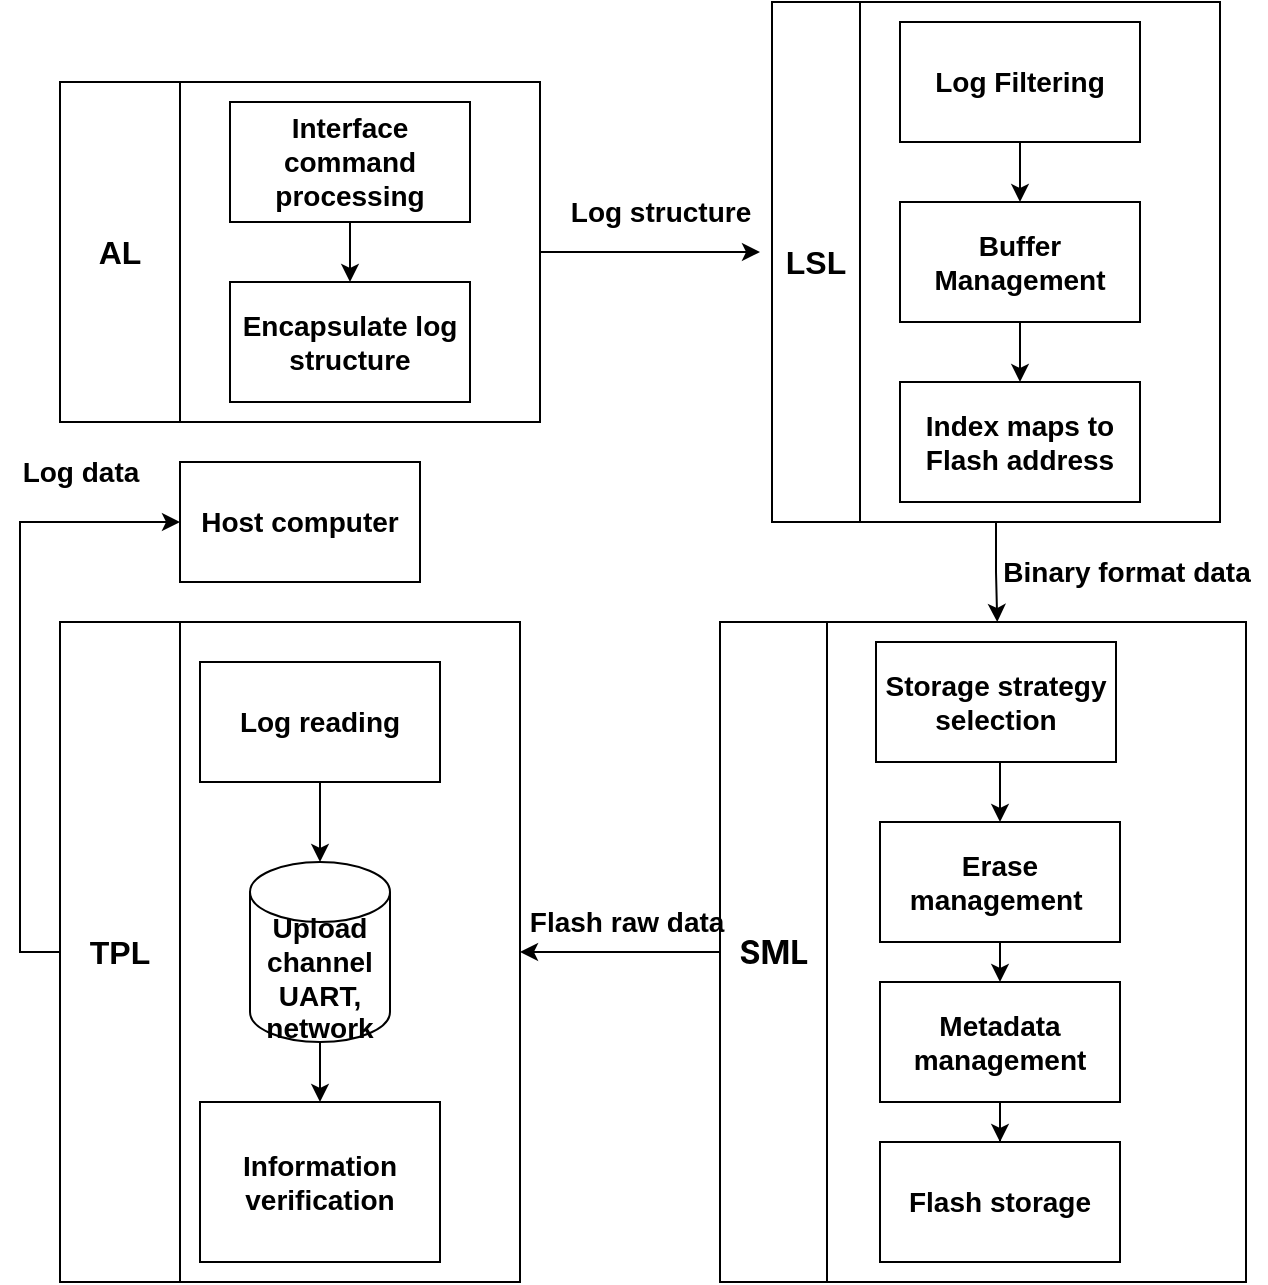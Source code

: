 <mxfile version="28.0.4" pages="4">
  <diagram id="D5fdHCUBP44BCxnPj5MG" name="第 1 页">
    <mxGraphModel grid="1" page="1" gridSize="10" guides="1" tooltips="1" connect="1" arrows="1" fold="1" pageScale="1" pageWidth="827" pageHeight="1169" math="0" shadow="0">
      <root>
        <mxCell id="0" />
        <mxCell id="1" parent="0" />
        <mxCell id="ozTZcd8wMw4q5XNPgLQ0-2" style="edgeStyle=orthogonalEdgeStyle;rounded=0;orthogonalLoop=1;jettySize=auto;html=1;exitX=0.5;exitY=1;exitDx=0;exitDy=0;entryX=0.5;entryY=0;entryDx=0;entryDy=0;fontSize=12;" edge="1" parent="1" source="ozTZcd8wMw4q5XNPgLQ0-3" target="ozTZcd8wMw4q5XNPgLQ0-17">
          <mxGeometry relative="1" as="geometry" />
        </mxCell>
        <mxCell id="ozTZcd8wMw4q5XNPgLQ0-3" value="" style="rounded=0;whiteSpace=wrap;html=1;fontSize=12;" vertex="1" parent="1">
          <mxGeometry x="776" y="50" width="224" height="260" as="geometry" />
        </mxCell>
        <mxCell id="ozTZcd8wMw4q5XNPgLQ0-4" value="" style="edgeStyle=orthogonalEdgeStyle;rounded=0;orthogonalLoop=1;jettySize=auto;html=1;fontSize=12;" edge="1" parent="1" source="ozTZcd8wMw4q5XNPgLQ0-5">
          <mxGeometry relative="1" as="geometry">
            <mxPoint x="770" y="175" as="targetPoint" />
          </mxGeometry>
        </mxCell>
        <mxCell id="ozTZcd8wMw4q5XNPgLQ0-5" value="" style="rounded=0;whiteSpace=wrap;html=1;align=center;fontSize=12;" vertex="1" parent="1">
          <mxGeometry x="420" y="90" width="240" height="170" as="geometry" />
        </mxCell>
        <mxCell id="ozTZcd8wMw4q5XNPgLQ0-6" value="&lt;b&gt;AL&lt;/b&gt;" style="rounded=0;whiteSpace=wrap;html=1;fontSize=16;" vertex="1" parent="1">
          <mxGeometry x="420" y="90" width="60" height="170" as="geometry" />
        </mxCell>
        <mxCell id="ozTZcd8wMw4q5XNPgLQ0-7" style="edgeStyle=orthogonalEdgeStyle;rounded=0;orthogonalLoop=1;jettySize=auto;html=1;exitX=0.5;exitY=1;exitDx=0;exitDy=0;entryX=0.5;entryY=0;entryDx=0;entryDy=0;fontSize=12;" edge="1" parent="1" source="ozTZcd8wMw4q5XNPgLQ0-8" target="ozTZcd8wMw4q5XNPgLQ0-9">
          <mxGeometry relative="1" as="geometry" />
        </mxCell>
        <mxCell id="ozTZcd8wMw4q5XNPgLQ0-8" value="Interface command processing" style="rounded=0;whiteSpace=wrap;html=1;fontSize=14;fontStyle=1" vertex="1" parent="1">
          <mxGeometry x="505" y="100" width="120" height="60" as="geometry" />
        </mxCell>
        <mxCell id="ozTZcd8wMw4q5XNPgLQ0-9" value="&lt;div&gt;Encapsulate log structure&lt;/div&gt;" style="rounded=0;whiteSpace=wrap;html=1;fontSize=14;fontStyle=1" vertex="1" parent="1">
          <mxGeometry x="505" y="190" width="120" height="60" as="geometry" />
        </mxCell>
        <mxCell id="ozTZcd8wMw4q5XNPgLQ0-10" value="" style="edgeStyle=orthogonalEdgeStyle;rounded=0;orthogonalLoop=1;jettySize=auto;html=1;fontSize=12;" edge="1" parent="1" source="ozTZcd8wMw4q5XNPgLQ0-11" target="ozTZcd8wMw4q5XNPgLQ0-13">
          <mxGeometry relative="1" as="geometry" />
        </mxCell>
        <mxCell id="ozTZcd8wMw4q5XNPgLQ0-11" value="Log Filtering" style="rounded=0;whiteSpace=wrap;html=1;fontSize=14;fontStyle=1" vertex="1" parent="1">
          <mxGeometry x="840" y="60" width="120" height="60" as="geometry" />
        </mxCell>
        <mxCell id="ozTZcd8wMw4q5XNPgLQ0-12" value="" style="edgeStyle=orthogonalEdgeStyle;rounded=0;orthogonalLoop=1;jettySize=auto;html=1;fontSize=12;" edge="1" parent="1" source="ozTZcd8wMw4q5XNPgLQ0-13" target="ozTZcd8wMw4q5XNPgLQ0-15">
          <mxGeometry relative="1" as="geometry" />
        </mxCell>
        <mxCell id="ozTZcd8wMw4q5XNPgLQ0-13" value="Buffer Management" style="rounded=0;whiteSpace=wrap;html=1;fontSize=14;fontStyle=1" vertex="1" parent="1">
          <mxGeometry x="840" y="150" width="120" height="60" as="geometry" />
        </mxCell>
        <mxCell id="ozTZcd8wMw4q5XNPgLQ0-14" value="LSL" style="rounded=0;whiteSpace=wrap;html=1;fontSize=16;fontStyle=1" vertex="1" parent="1">
          <mxGeometry x="776" y="50" width="44" height="260" as="geometry" />
        </mxCell>
        <mxCell id="ozTZcd8wMw4q5XNPgLQ0-15" value="Index maps to Flash address" style="rounded=0;whiteSpace=wrap;html=1;fontSize=14;fontStyle=1" vertex="1" parent="1">
          <mxGeometry x="840" y="240" width="120" height="60" as="geometry" />
        </mxCell>
        <mxCell id="ozTZcd8wMw4q5XNPgLQ0-16" style="edgeStyle=orthogonalEdgeStyle;rounded=0;orthogonalLoop=1;jettySize=auto;html=1;entryX=1;entryY=0.5;entryDx=0;entryDy=0;fontSize=12;" edge="1" parent="1" source="ozTZcd8wMw4q5XNPgLQ0-17" target="ozTZcd8wMw4q5XNPgLQ0-28">
          <mxGeometry relative="1" as="geometry" />
        </mxCell>
        <mxCell id="ozTZcd8wMw4q5XNPgLQ0-17" value="" style="rounded=0;whiteSpace=wrap;html=1;fontSize=12;" vertex="1" parent="1">
          <mxGeometry x="764.25" y="360" width="248.75" height="330" as="geometry" />
        </mxCell>
        <mxCell id="ozTZcd8wMw4q5XNPgLQ0-18" value="&lt;div style=&quot;text-align: start;&quot;&gt;&lt;span style=&quot;color: light-dark(rgb(0, 0, 0), rgb(255, 255, 255)); font-size: 16px; background-color: rgb(255, 255, 255);&quot;&gt;&lt;font face=&quot;Inter, -apple-system, BlinkMacSystemFont, Segoe UI, SF Pro SC, SF Pro Display, SF Pro Icons, PingFang SC, Hiragino Sans GB, Microsoft YaHei, Helvetica Neue, Helvetica, Arial, sans-serif&quot;&gt;&lt;b&gt;SML&lt;/b&gt;&lt;/font&gt;&lt;/span&gt;&lt;/div&gt;" style="rounded=0;whiteSpace=wrap;html=1;fontSize=12;" vertex="1" parent="1">
          <mxGeometry x="750" y="360" width="53.5" height="330" as="geometry" />
        </mxCell>
        <mxCell id="ozTZcd8wMw4q5XNPgLQ0-19" style="edgeStyle=orthogonalEdgeStyle;rounded=0;orthogonalLoop=1;jettySize=auto;html=1;exitX=0.5;exitY=1;exitDx=0;exitDy=0;entryX=0.5;entryY=0;entryDx=0;entryDy=0;fontSize=12;" edge="1" parent="1" source="ozTZcd8wMw4q5XNPgLQ0-20" target="ozTZcd8wMw4q5XNPgLQ0-22">
          <mxGeometry relative="1" as="geometry" />
        </mxCell>
        <mxCell id="ozTZcd8wMw4q5XNPgLQ0-20" value="&lt;div&gt;Storage strategy selection&lt;/div&gt;" style="rounded=0;whiteSpace=wrap;html=1;fontSize=14;fontStyle=1" vertex="1" parent="1">
          <mxGeometry x="828" y="370" width="120" height="60" as="geometry" />
        </mxCell>
        <mxCell id="ozTZcd8wMw4q5XNPgLQ0-21" style="edgeStyle=orthogonalEdgeStyle;rounded=0;orthogonalLoop=1;jettySize=auto;html=1;exitX=0.5;exitY=1;exitDx=0;exitDy=0;entryX=0.5;entryY=0;entryDx=0;entryDy=0;fontSize=12;" edge="1" parent="1" source="ozTZcd8wMw4q5XNPgLQ0-22" target="ozTZcd8wMw4q5XNPgLQ0-24">
          <mxGeometry relative="1" as="geometry" />
        </mxCell>
        <mxCell id="ozTZcd8wMw4q5XNPgLQ0-22" value="Erase management&amp;nbsp;" style="rounded=0;whiteSpace=wrap;html=1;fontSize=14;fontStyle=1" vertex="1" parent="1">
          <mxGeometry x="830" y="460" width="120" height="60" as="geometry" />
        </mxCell>
        <mxCell id="ozTZcd8wMw4q5XNPgLQ0-23" value="" style="edgeStyle=orthogonalEdgeStyle;rounded=0;orthogonalLoop=1;jettySize=auto;html=1;fontSize=12;" edge="1" parent="1" source="ozTZcd8wMw4q5XNPgLQ0-24" target="ozTZcd8wMw4q5XNPgLQ0-25">
          <mxGeometry relative="1" as="geometry" />
        </mxCell>
        <mxCell id="ozTZcd8wMw4q5XNPgLQ0-24" value="&lt;div&gt;Metadata management&lt;/div&gt;" style="rounded=0;whiteSpace=wrap;html=1;fontSize=14;fontStyle=1" vertex="1" parent="1">
          <mxGeometry x="830" y="540" width="120" height="60" as="geometry" />
        </mxCell>
        <mxCell id="ozTZcd8wMw4q5XNPgLQ0-25" value="Flash storage" style="rounded=0;whiteSpace=wrap;html=1;fontSize=14;fontStyle=1" vertex="1" parent="1">
          <mxGeometry x="830" y="620" width="120" height="60" as="geometry" />
        </mxCell>
        <mxCell id="ozTZcd8wMw4q5XNPgLQ0-26" style="edgeStyle=orthogonalEdgeStyle;rounded=0;orthogonalLoop=1;jettySize=auto;html=1;exitX=0.5;exitY=1;exitDx=0;exitDy=0;fontSize=12;" edge="1" parent="1" source="ozTZcd8wMw4q5XNPgLQ0-20" target="ozTZcd8wMw4q5XNPgLQ0-20">
          <mxGeometry relative="1" as="geometry" />
        </mxCell>
        <mxCell id="ozTZcd8wMw4q5XNPgLQ0-28" value="&lt;h4 style=&quot;-webkit-font-smoothing: antialiased; box-sizing: border-box; -webkit-tap-highlight-color: rgba(0, 0, 0, 0); font-weight: 700; line-height: 28px; margin-top: 24px; color: rgb(0, 0, 0); overflow-anchor: auto; font-family: Inter, -apple-system, BlinkMacSystemFont, &amp;quot;Segoe UI&amp;quot;, &amp;quot;SF Pro SC&amp;quot;, &amp;quot;SF Pro Display&amp;quot;, &amp;quot;SF Pro Icons&amp;quot;, &amp;quot;PingFang SC&amp;quot;, &amp;quot;Hiragino Sans GB&amp;quot;, &amp;quot;Microsoft YaHei&amp;quot;, &amp;quot;Helvetica Neue&amp;quot;, Helvetica, Arial, sans-serif; font-style: normal; font-variant-ligatures: normal; font-variant-caps: normal; letter-spacing: normal; orphans: 2; text-align: start; text-indent: 0px; text-transform: none; widows: 2; word-spacing: 0px; -webkit-text-stroke-width: 0px; white-space: normal; background-color: rgb(255, 255, 255); text-decoration-thickness: initial; text-decoration-style: initial; text-decoration-color: initial; margin-bottom: 8px !important; padding-bottom: 0px !important;&quot; class=&quot;header-jfw95c auto-hide-last-sibling-br&quot;&gt;&lt;br&gt;&lt;/h4&gt;&lt;div&gt;&lt;br&gt;&lt;/div&gt;" style="rounded=0;whiteSpace=wrap;html=1;fontSize=12;" vertex="1" parent="1">
          <mxGeometry x="420" y="360" width="230" height="330" as="geometry" />
        </mxCell>
        <mxCell id="rgye9tgkzdOHz8LurZpH-1" style="edgeStyle=orthogonalEdgeStyle;rounded=0;orthogonalLoop=1;jettySize=auto;html=1;exitX=0;exitY=0.5;exitDx=0;exitDy=0;entryX=0;entryY=0.5;entryDx=0;entryDy=0;" edge="1" parent="1" source="ozTZcd8wMw4q5XNPgLQ0-29" target="ozTZcd8wMw4q5XNPgLQ0-39">
          <mxGeometry relative="1" as="geometry" />
        </mxCell>
        <mxCell id="ozTZcd8wMw4q5XNPgLQ0-29" value="&lt;span&gt;TPL&lt;/span&gt;" style="rounded=0;whiteSpace=wrap;html=1;fontSize=16;fontStyle=1" vertex="1" parent="1">
          <mxGeometry x="420" y="360" width="60" height="330" as="geometry" />
        </mxCell>
        <mxCell id="ozTZcd8wMw4q5XNPgLQ0-30" value="" style="edgeStyle=orthogonalEdgeStyle;rounded=0;orthogonalLoop=1;jettySize=auto;html=1;fontSize=12;" edge="1" parent="1" source="ozTZcd8wMw4q5XNPgLQ0-31" target="ozTZcd8wMw4q5XNPgLQ0-33">
          <mxGeometry relative="1" as="geometry" />
        </mxCell>
        <mxCell id="ozTZcd8wMw4q5XNPgLQ0-31" value="Log reading" style="rounded=0;whiteSpace=wrap;html=1;fontSize=14;fontStyle=1" vertex="1" parent="1">
          <mxGeometry x="490" y="380" width="120" height="60" as="geometry" />
        </mxCell>
        <mxCell id="ozTZcd8wMw4q5XNPgLQ0-32" value="" style="edgeStyle=orthogonalEdgeStyle;rounded=0;orthogonalLoop=1;jettySize=auto;html=1;fontSize=12;" edge="1" parent="1" source="ozTZcd8wMw4q5XNPgLQ0-33" target="ozTZcd8wMw4q5XNPgLQ0-34">
          <mxGeometry relative="1" as="geometry" />
        </mxCell>
        <mxCell id="ozTZcd8wMw4q5XNPgLQ0-33" value="Upload channel UART, network" style="shape=cylinder3;whiteSpace=wrap;html=1;boundedLbl=1;backgroundOutline=1;size=15;fontSize=14;fontStyle=1" vertex="1" parent="1">
          <mxGeometry x="515" y="480" width="70" height="90" as="geometry" />
        </mxCell>
        <mxCell id="ozTZcd8wMw4q5XNPgLQ0-34" value="&lt;div&gt;Information verification&lt;/div&gt;" style="rounded=0;whiteSpace=wrap;html=1;fontSize=14;fontStyle=1" vertex="1" parent="1">
          <mxGeometry x="490" y="600" width="120" height="80" as="geometry" />
        </mxCell>
        <mxCell id="ozTZcd8wMw4q5XNPgLQ0-35" value="Log structure" style="text;html=1;align=center;verticalAlign=middle;resizable=0;points=[];autosize=1;strokeColor=none;fillColor=none;fontSize=14;fontStyle=1" vertex="1" parent="1">
          <mxGeometry x="665" y="140" width="110" height="30" as="geometry" />
        </mxCell>
        <mxCell id="ozTZcd8wMw4q5XNPgLQ0-36" value="Binary format data" style="text;html=1;align=center;verticalAlign=middle;resizable=0;points=[];autosize=1;strokeColor=none;fillColor=none;fontSize=14;fontStyle=1" vertex="1" parent="1">
          <mxGeometry x="883" y="320" width="140" height="30" as="geometry" />
        </mxCell>
        <mxCell id="ozTZcd8wMw4q5XNPgLQ0-37" value="Flash raw data&amp;nbsp;" style="text;html=1;align=center;verticalAlign=middle;resizable=0;points=[];autosize=1;strokeColor=none;fillColor=none;fontSize=14;fontStyle=1" vertex="1" parent="1">
          <mxGeometry x="645" y="495" width="120" height="30" as="geometry" />
        </mxCell>
        <mxCell id="ozTZcd8wMw4q5XNPgLQ0-38" value="Log data" style="text;html=1;align=center;verticalAlign=middle;resizable=0;points=[];autosize=1;strokeColor=none;fillColor=none;fontSize=14;fontStyle=1" vertex="1" parent="1">
          <mxGeometry x="390" y="270" width="80" height="30" as="geometry" />
        </mxCell>
        <mxCell id="ozTZcd8wMw4q5XNPgLQ0-39" value="&lt;div&gt;Host computer&lt;/div&gt;" style="rounded=0;whiteSpace=wrap;html=1;fontSize=14;fontStyle=1" vertex="1" parent="1">
          <mxGeometry x="480" y="280" width="120" height="60" as="geometry" />
        </mxCell>
      </root>
    </mxGraphModel>
  </diagram>
  <diagram name="第 2 页" id="dMMT0xX2KY-Gnt4gtdnx">
    <mxGraphModel grid="1" page="1" gridSize="10" guides="1" tooltips="1" connect="1" arrows="1" fold="1" pageScale="1" pageWidth="827" pageHeight="1169" math="0" shadow="0">
      <root>
        <mxCell id="0" />
        <mxCell id="1" parent="0" />
        <mxCell id="k0V2MmPSUKnZjy8tlo2Y-7" style="edgeStyle=orthogonalEdgeStyle;rounded=0;orthogonalLoop=1;jettySize=auto;html=1;exitX=0.5;exitY=1;exitDx=0;exitDy=0;entryX=0.5;entryY=0;entryDx=0;entryDy=0;strokeColor=default;endArrow=none;endFill=0;fontSize=15;fontStyle=1" edge="1" parent="1" source="k0V2MmPSUKnZjy8tlo2Y-1" target="k0V2MmPSUKnZjy8tlo2Y-4">
          <mxGeometry relative="1" as="geometry">
            <Array as="points">
              <mxPoint x="100" y="800" />
              <mxPoint x="100" y="800" />
            </Array>
          </mxGeometry>
        </mxCell>
        <mxCell id="k0V2MmPSUKnZjy8tlo2Y-1" value="Main Loop" style="rounded=0;whiteSpace=wrap;html=1;fontSize=15;fontStyle=1" vertex="1" parent="1">
          <mxGeometry x="40" y="440" width="120" height="60" as="geometry" />
        </mxCell>
        <mxCell id="k0V2MmPSUKnZjy8tlo2Y-18" style="edgeStyle=orthogonalEdgeStyle;rounded=0;orthogonalLoop=1;jettySize=auto;html=1;exitX=0.5;exitY=1;exitDx=0;exitDy=0;entryX=0.5;entryY=0;entryDx=0;entryDy=0;endArrow=none;endFill=0;fontSize=15;fontStyle=1" edge="1" parent="1" source="k0V2MmPSUKnZjy8tlo2Y-2" target="k0V2MmPSUKnZjy8tlo2Y-5">
          <mxGeometry relative="1" as="geometry" />
        </mxCell>
        <mxCell id="k0V2MmPSUKnZjy8tlo2Y-2" value="QSPI Flash" style="rounded=0;whiteSpace=wrap;html=1;fontSize=15;fontStyle=1" vertex="1" parent="1">
          <mxGeometry x="280" y="440" width="120" height="60" as="geometry" />
        </mxCell>
        <mxCell id="k0V2MmPSUKnZjy8tlo2Y-19" style="edgeStyle=orthogonalEdgeStyle;rounded=0;orthogonalLoop=1;jettySize=auto;html=1;exitX=0.5;exitY=1;exitDx=0;exitDy=0;entryX=0.5;entryY=0;entryDx=0;entryDy=0;endArrow=none;endFill=0;fontSize=15;fontStyle=1" edge="1" parent="1" source="k0V2MmPSUKnZjy8tlo2Y-3" target="k0V2MmPSUKnZjy8tlo2Y-6">
          <mxGeometry relative="1" as="geometry" />
        </mxCell>
        <mxCell id="k0V2MmPSUKnZjy8tlo2Y-3" value="Interrupt" style="rounded=0;whiteSpace=wrap;html=1;fontSize=15;fontStyle=1" vertex="1" parent="1">
          <mxGeometry x="520" y="440" width="120" height="60" as="geometry" />
        </mxCell>
        <mxCell id="k0V2MmPSUKnZjy8tlo2Y-4" value="Main Loop" style="rounded=0;whiteSpace=wrap;html=1;fontSize=15;fontStyle=1" vertex="1" parent="1">
          <mxGeometry x="40" y="940" width="120" height="60" as="geometry" />
        </mxCell>
        <mxCell id="k0V2MmPSUKnZjy8tlo2Y-5" value="QSPI Flash" style="rounded=0;whiteSpace=wrap;html=1;fontSize=15;fontStyle=1" vertex="1" parent="1">
          <mxGeometry x="280" y="940" width="120" height="60" as="geometry" />
        </mxCell>
        <mxCell id="k0V2MmPSUKnZjy8tlo2Y-6" value="interrupt" style="rounded=0;whiteSpace=wrap;html=1;fontSize=15;fontStyle=1" vertex="1" parent="1">
          <mxGeometry x="520" y="940" width="120" height="60" as="geometry" />
        </mxCell>
        <mxCell id="k0V2MmPSUKnZjy8tlo2Y-10" value="" style="endArrow=classic;html=1;rounded=0;fontSize=15;fontStyle=1" edge="1" parent="1">
          <mxGeometry width="50" height="50" relative="1" as="geometry">
            <mxPoint x="100" y="540" as="sourcePoint" />
            <mxPoint x="340" y="540" as="targetPoint" />
          </mxGeometry>
        </mxCell>
        <mxCell id="k0V2MmPSUKnZjy8tlo2Y-11" value="Erase Commad （Blocking）" style="text;html=1;align=center;verticalAlign=middle;whiteSpace=wrap;rounded=0;fontSize=15;fontStyle=1" vertex="1" parent="1">
          <mxGeometry x="130" y="510" width="200" height="30" as="geometry" />
        </mxCell>
        <mxCell id="k0V2MmPSUKnZjy8tlo2Y-12" value="" style="endArrow=classic;html=1;rounded=0;dashed=1;fontSize=15;fontStyle=1" edge="1" parent="1">
          <mxGeometry width="50" height="50" relative="1" as="geometry">
            <mxPoint x="340" y="580" as="sourcePoint" />
            <mxPoint x="100" y="580" as="targetPoint" />
          </mxGeometry>
        </mxCell>
        <mxCell id="k0V2MmPSUKnZjy8tlo2Y-13" value="Wait（Busy）" style="text;html=1;align=center;verticalAlign=middle;whiteSpace=wrap;rounded=0;fontSize=15;fontStyle=1" vertex="1" parent="1">
          <mxGeometry x="112" y="555" width="200" height="30" as="geometry" />
        </mxCell>
        <mxCell id="k0V2MmPSUKnZjy8tlo2Y-14" value="" style="endArrow=classic;html=1;rounded=0;dashed=1;fontSize=15;fontStyle=1" edge="1" parent="1">
          <mxGeometry width="50" height="50" relative="1" as="geometry">
            <mxPoint x="340" y="622" as="sourcePoint" />
            <mxPoint x="100" y="622" as="targetPoint" />
          </mxGeometry>
        </mxCell>
        <mxCell id="k0V2MmPSUKnZjy8tlo2Y-15" value="Erase Complete" style="text;html=1;align=center;verticalAlign=middle;whiteSpace=wrap;rounded=0;fontSize=15;fontStyle=1" vertex="1" parent="1">
          <mxGeometry x="112" y="597" width="200" height="30" as="geometry" />
        </mxCell>
        <mxCell id="k0V2MmPSUKnZjy8tlo2Y-16" value="" style="endArrow=classic;html=1;rounded=0;fontSize=15;fontStyle=1" edge="1" parent="1">
          <mxGeometry width="50" height="50" relative="1" as="geometry">
            <mxPoint x="100" y="660" as="sourcePoint" />
            <mxPoint x="340" y="660" as="targetPoint" />
          </mxGeometry>
        </mxCell>
        <mxCell id="k0V2MmPSUKnZjy8tlo2Y-17" value="Next Operation" style="text;html=1;align=center;verticalAlign=middle;whiteSpace=wrap;rounded=0;fontSize=15;fontStyle=1" vertex="1" parent="1">
          <mxGeometry x="118" y="633" width="200" height="30" as="geometry" />
        </mxCell>
        <mxCell id="k0V2MmPSUKnZjy8tlo2Y-20" value="Erase Commad （Non-blocking）" style="text;html=1;align=center;verticalAlign=middle;whiteSpace=wrap;rounded=0;fontSize=15;fontStyle=1" vertex="1" parent="1">
          <mxGeometry x="110" y="690" width="234" height="30" as="geometry" />
        </mxCell>
        <mxCell id="k0V2MmPSUKnZjy8tlo2Y-21" value="" style="endArrow=classic;html=1;rounded=0;fontSize=15;fontStyle=1" edge="1" parent="1">
          <mxGeometry width="50" height="50" relative="1" as="geometry">
            <mxPoint x="99" y="720" as="sourcePoint" />
            <mxPoint x="339" y="720" as="targetPoint" />
          </mxGeometry>
        </mxCell>
        <mxCell id="k0V2MmPSUKnZjy8tlo2Y-22" value="" style="endArrow=classic;html=1;rounded=0;dashed=1;fontSize=15;fontStyle=1" edge="1" parent="1">
          <mxGeometry width="50" height="50" relative="1" as="geometry">
            <mxPoint x="339" y="760" as="sourcePoint" />
            <mxPoint x="99" y="760" as="targetPoint" />
          </mxGeometry>
        </mxCell>
        <mxCell id="k0V2MmPSUKnZjy8tlo2Y-23" value="Return Immediately(Busy)" style="text;html=1;align=center;verticalAlign=middle;whiteSpace=wrap;rounded=0;fontSize=15;fontStyle=1" vertex="1" parent="1">
          <mxGeometry x="110" y="730" width="200" height="30" as="geometry" />
        </mxCell>
        <mxCell id="k0V2MmPSUKnZjy8tlo2Y-28" value="" style="endArrow=classic;html=1;rounded=0;edgeStyle=elbowEdgeStyle;fontSize=15;fontStyle=1" edge="1" parent="1">
          <mxGeometry width="50" height="50" relative="1" as="geometry">
            <mxPoint x="100" y="800" as="sourcePoint" />
            <mxPoint x="100" y="835" as="targetPoint" />
            <Array as="points">
              <mxPoint x="150" y="795" />
            </Array>
          </mxGeometry>
        </mxCell>
        <mxCell id="k0V2MmPSUKnZjy8tlo2Y-29" value="Continue executing the main loop/other tasks" style="text;html=1;align=center;verticalAlign=middle;whiteSpace=wrap;rounded=0;fontSize=15;fontStyle=1" vertex="1" parent="1">
          <mxGeometry x="134" y="780" width="200" height="30" as="geometry" />
        </mxCell>
        <mxCell id="k0V2MmPSUKnZjy8tlo2Y-30" value="" style="endArrow=classic;html=1;rounded=0;dashed=1;fontSize=15;fontStyle=1" edge="1" parent="1">
          <mxGeometry width="50" height="50" relative="1" as="geometry">
            <mxPoint x="340" y="850" as="sourcePoint" />
            <mxPoint x="580" y="850" as="targetPoint" />
          </mxGeometry>
        </mxCell>
        <mxCell id="k0V2MmPSUKnZjy8tlo2Y-31" value="Erase Complete Interrupt" style="text;html=1;align=center;verticalAlign=middle;whiteSpace=wrap;rounded=0;fontSize=15;fontStyle=1" vertex="1" parent="1">
          <mxGeometry x="360" y="820" width="200" height="30" as="geometry" />
        </mxCell>
        <mxCell id="k0V2MmPSUKnZjy8tlo2Y-32" value="" style="endArrow=classic;html=1;rounded=0;fontSize=15;fontStyle=1" edge="1" parent="1">
          <mxGeometry width="50" height="50" relative="1" as="geometry">
            <mxPoint x="580" y="890" as="sourcePoint" />
            <mxPoint x="100" y="890" as="targetPoint" />
          </mxGeometry>
        </mxCell>
        <mxCell id="k0V2MmPSUKnZjy8tlo2Y-33" value="&lt;div style=&quot;text-align: center;&quot;&gt;&lt;span style=&quot;background-color: transparent;&quot;&gt;Notify erasure completion&lt;/span&gt;&lt;/div&gt;" style="text;whiteSpace=wrap;html=1;fontSize=15;fontStyle=1" vertex="1" parent="1">
          <mxGeometry x="262" y="865" width="228" height="40" as="geometry" />
        </mxCell>
        <mxCell id="k0V2MmPSUKnZjy8tlo2Y-34" value="Next Operation" style="text;html=1;align=center;verticalAlign=middle;whiteSpace=wrap;rounded=0;fontSize=15;fontStyle=1" vertex="1" parent="1">
          <mxGeometry x="100" y="890" width="200" height="30" as="geometry" />
        </mxCell>
        <mxCell id="k0V2MmPSUKnZjy8tlo2Y-35" value="" style="endArrow=classic;html=1;rounded=0;fontSize=15;fontStyle=1" edge="1" parent="1">
          <mxGeometry width="50" height="50" relative="1" as="geometry">
            <mxPoint x="100" y="920" as="sourcePoint" />
            <mxPoint x="340" y="920" as="targetPoint" />
          </mxGeometry>
        </mxCell>
      </root>
    </mxGraphModel>
  </diagram>
  <diagram id="irwjISab17SqeOpklQ5I" name="第 3 页">
    <mxGraphModel dx="1819" dy="863" grid="1" gridSize="10" guides="1" tooltips="1" connect="1" arrows="1" fold="1" page="1" pageScale="1" pageWidth="827" pageHeight="1169" math="0" shadow="0">
      <root>
        <mxCell id="0" />
        <mxCell id="1" parent="0" />
        <mxCell id="sje2jaHQRD8Xcxvx2MRO-1" value="Application Layer" style="rounded=0;whiteSpace=wrap;html=1;fontStyle=1;fontSize=15;" vertex="1" parent="1">
          <mxGeometry x="10" y="160" width="120" height="40" as="geometry" />
        </mxCell>
        <mxCell id="sje2jaHQRD8Xcxvx2MRO-2" value="Storage Management Layer" style="rounded=0;whiteSpace=wrap;html=1;fontStyle=1;fontSize=13;" vertex="1" parent="1">
          <mxGeometry x="10" y="320" width="120" height="40" as="geometry" />
        </mxCell>
        <mxCell id="sje2jaHQRD8Xcxvx2MRO-3" value="&lt;div style=&quot;background-color: rgb(255, 255, 255); font-family: Consolas, &amp;quot;Courier New&amp;quot;, monospace; line-height: 24px; white-space: pre;&quot;&gt;&lt;br&gt;&lt;/div&gt;" style="rounded=0;whiteSpace=wrap;html=1;fontStyle=1;fontSize=16;" vertex="1" parent="1">
          <mxGeometry x="250" y="120" width="720" height="320" as="geometry" />
        </mxCell>
        <mxCell id="sje2jaHQRD8Xcxvx2MRO-4" style="edgeStyle=none;curved=1;rounded=0;orthogonalLoop=1;jettySize=auto;html=1;exitX=1;exitY=0.5;exitDx=0;exitDy=0;entryX=0;entryY=0.5;entryDx=0;entryDy=0;fontSize=12;startSize=8;endSize=8;fontStyle=1" edge="1" parent="1" source="sje2jaHQRD8Xcxvx2MRO-1" target="sje2jaHQRD8Xcxvx2MRO-8">
          <mxGeometry relative="1" as="geometry" />
        </mxCell>
        <mxCell id="sje2jaHQRD8Xcxvx2MRO-6" style="edgeStyle=none;curved=1;rounded=0;orthogonalLoop=1;jettySize=auto;html=1;exitX=1;exitY=0.5;exitDx=0;exitDy=0;entryX=0;entryY=0.5;entryDx=0;entryDy=0;fontSize=12;startSize=8;endSize=8;fontStyle=1" edge="1" parent="1" source="sje2jaHQRD8Xcxvx2MRO-2" target="sje2jaHQRD8Xcxvx2MRO-9">
          <mxGeometry relative="1" as="geometry" />
        </mxCell>
        <mxCell id="sje2jaHQRD8Xcxvx2MRO-8" value="write_index (production pointer)" style="rounded=0;whiteSpace=wrap;html=1;fontStyle=1;fontSize=16;" vertex="1" parent="1">
          <mxGeometry x="280" y="150" width="120" height="60" as="geometry" />
        </mxCell>
        <mxCell id="sje2jaHQRD8Xcxvx2MRO-9" value="read_index (consumption pointer)" style="rounded=0;whiteSpace=wrap;html=1;fontStyle=1;fontSize=16;" vertex="1" parent="1">
          <mxGeometry x="280" y="310" width="120" height="60" as="geometry" />
        </mxCell>
        <mxCell id="sje2jaHQRD8Xcxvx2MRO-10" style="edgeStyle=none;curved=1;rounded=0;orthogonalLoop=1;jettySize=auto;html=1;exitX=1;exitY=0.5;exitDx=0;exitDy=0;entryX=0;entryY=0.5;entryDx=0;entryDy=0;fontSize=12;startSize=8;endSize=8;fontStyle=1" edge="1" parent="1" source="sje2jaHQRD8Xcxvx2MRO-11" target="sje2jaHQRD8Xcxvx2MRO-12">
          <mxGeometry relative="1" as="geometry" />
        </mxCell>
        <mxCell id="sje2jaHQRD8Xcxvx2MRO-11" value="" style="rounded=0;whiteSpace=wrap;html=1;fontStyle=1" vertex="1" parent="1">
          <mxGeometry x="450" y="155" width="60" height="210" as="geometry" />
        </mxCell>
        <mxCell id="sje2jaHQRD8Xcxvx2MRO-12" value="" style="rounded=0;whiteSpace=wrap;html=1;fontStyle=1" vertex="1" parent="1">
          <mxGeometry x="560" y="170" width="380" height="180" as="geometry" />
        </mxCell>
        <mxCell id="sje2jaHQRD8Xcxvx2MRO-13" value="&lt;div style=&quot;background-color: rgb(255, 255, 255); font-family: Consolas, &amp;quot;Courier New&amp;quot;, monospace; line-height: 24px; white-space: pre;&quot;&gt;LogBuffer&lt;/div&gt;" style="text;html=1;align=center;verticalAlign=middle;whiteSpace=wrap;rounded=0;fontStyle=1;fontSize=19;" vertex="1" parent="1">
          <mxGeometry x="270" y="410" width="60" height="30" as="geometry" />
        </mxCell>
        <mxCell id="sje2jaHQRD8Xcxvx2MRO-14" style="edgeStyle=none;curved=1;rounded=0;orthogonalLoop=1;jettySize=auto;html=1;exitX=1;exitY=0.5;exitDx=0;exitDy=0;entryX=-0.005;entryY=0.121;entryDx=0;entryDy=0;entryPerimeter=0;fontSize=12;startSize=8;endSize=8;fontStyle=1" edge="1" parent="1" source="sje2jaHQRD8Xcxvx2MRO-8" target="sje2jaHQRD8Xcxvx2MRO-11">
          <mxGeometry relative="1" as="geometry" />
        </mxCell>
        <mxCell id="sje2jaHQRD8Xcxvx2MRO-15" style="edgeStyle=none;curved=1;rounded=0;orthogonalLoop=1;jettySize=auto;html=1;exitX=1;exitY=0.5;exitDx=0;exitDy=0;fontSize=12;startSize=8;endSize=8;entryX=0;entryY=0.5;entryDx=0;entryDy=0;fontStyle=1" edge="1" parent="1" source="sje2jaHQRD8Xcxvx2MRO-9" target="sje2jaHQRD8Xcxvx2MRO-17">
          <mxGeometry relative="1" as="geometry">
            <mxPoint x="440" y="340" as="targetPoint" />
          </mxGeometry>
        </mxCell>
        <mxCell id="sje2jaHQRD8Xcxvx2MRO-16" value="count++" style="text;html=1;align=center;verticalAlign=middle;whiteSpace=wrap;rounded=0;fontStyle=1;fontSize=15;" vertex="1" parent="1">
          <mxGeometry x="450" y="170" width="60" height="30" as="geometry" />
        </mxCell>
        <mxCell id="sje2jaHQRD8Xcxvx2MRO-17" value="count--" style="text;html=1;align=center;verticalAlign=middle;whiteSpace=wrap;rounded=0;fontStyle=1;fontSize=15;" vertex="1" parent="1">
          <mxGeometry x="450" y="325" width="60" height="30" as="geometry" />
        </mxCell>
        <mxCell id="sje2jaHQRD8Xcxvx2MRO-18" value="Entry &lt;br&gt;0" style="rounded=0;whiteSpace=wrap;html=1;fontStyle=1;fontSize=16;" vertex="1" parent="1">
          <mxGeometry x="590" y="200" width="40" height="120" as="geometry" />
        </mxCell>
        <mxCell id="sje2jaHQRD8Xcxvx2MRO-19" value="Entry 1" style="rounded=0;whiteSpace=wrap;html=1;fontStyle=1;fontSize=16;" vertex="1" parent="1">
          <mxGeometry x="670" y="200" width="40" height="120" as="geometry" />
        </mxCell>
        <mxCell id="sje2jaHQRD8Xcxvx2MRO-20" value="Entry 2" style="rounded=0;whiteSpace=wrap;html=1;fontStyle=1;fontSize=16;" vertex="1" parent="1">
          <mxGeometry x="740" y="200" width="40" height="120" as="geometry" />
        </mxCell>
        <mxCell id="sje2jaHQRD8Xcxvx2MRO-24" value="&lt;span&gt;...&lt;/span&gt;" style="rounded=0;whiteSpace=wrap;html=1;fontStyle=1;fontSize=16;" vertex="1" parent="1">
          <mxGeometry x="810" y="200" width="40" height="120" as="geometry" />
        </mxCell>
        <mxCell id="sje2jaHQRD8Xcxvx2MRO-25" value="Entry 10" style="rounded=0;whiteSpace=wrap;html=1;fontStyle=1;fontSize=16;" vertex="1" parent="1">
          <mxGeometry x="880" y="200" width="40" height="120" as="geometry" />
        </mxCell>
        <mxCell id="sje2jaHQRD8Xcxvx2MRO-27" value="is_full(0/1)" style="rounded=0;whiteSpace=wrap;html=1;fontStyle=1;fontSize=16;" vertex="1" parent="1">
          <mxGeometry x="630" y="370" width="200" height="45" as="geometry" />
        </mxCell>
        <mxCell id="sje2jaHQRD8Xcxvx2MRO-30" value="Memcpy Log" style="text;html=1;align=center;verticalAlign=middle;whiteSpace=wrap;rounded=0;fontStyle=1;fontSize=18;" vertex="1" parent="1">
          <mxGeometry x="130" y="155" width="120" height="30" as="geometry" />
        </mxCell>
        <mxCell id="sje2jaHQRD8Xcxvx2MRO-31" value="Read Log" style="text;html=1;align=center;verticalAlign=middle;whiteSpace=wrap;rounded=0;fontStyle=1;fontSize=18;" vertex="1" parent="1">
          <mxGeometry x="130" y="315" width="120" height="30" as="geometry" />
        </mxCell>
        <mxCell id="sje2jaHQRD8Xcxvx2MRO-32" value="Application Layer" style="rounded=0;whiteSpace=wrap;html=1;" vertex="1" parent="1">
          <mxGeometry x="70" y="665" width="120" height="40" as="geometry" />
        </mxCell>
        <mxCell id="sje2jaHQRD8Xcxvx2MRO-33" value="Storage Management Layer" style="rounded=0;whiteSpace=wrap;html=1;" vertex="1" parent="1">
          <mxGeometry x="70" y="799" width="120" height="40" as="geometry" />
        </mxCell>
        <mxCell id="sje2jaHQRD8Xcxvx2MRO-34" value="&lt;div style=&quot;background-color: rgb(255, 255, 255); font-family: Consolas, &amp;quot;Courier New&amp;quot;, monospace; font-size: 18px; line-height: 24px; white-space: pre;&quot;&gt;&lt;br&gt;&lt;/div&gt;" style="rounded=0;whiteSpace=wrap;html=1;" vertex="1" parent="1">
          <mxGeometry x="310" y="640" width="820" height="310" as="geometry" />
        </mxCell>
        <mxCell id="sje2jaHQRD8Xcxvx2MRO-35" style="edgeStyle=none;curved=1;rounded=0;orthogonalLoop=1;jettySize=auto;html=1;exitX=1;exitY=0.5;exitDx=0;exitDy=0;entryX=0;entryY=0.5;entryDx=0;entryDy=0;fontSize=12;startSize=8;endSize=8;" edge="1" parent="1" source="sje2jaHQRD8Xcxvx2MRO-32" target="sje2jaHQRD8Xcxvx2MRO-37">
          <mxGeometry relative="1" as="geometry" />
        </mxCell>
        <mxCell id="sje2jaHQRD8Xcxvx2MRO-37" value="write_index (production pointer)" style="rounded=0;whiteSpace=wrap;html=1;" vertex="1" parent="1">
          <mxGeometry x="340" y="655" width="120" height="60" as="geometry" />
        </mxCell>
        <mxCell id="sje2jaHQRD8Xcxvx2MRO-66" style="edgeStyle=orthogonalEdgeStyle;rounded=0;orthogonalLoop=1;jettySize=auto;html=1;exitX=0;exitY=0.5;exitDx=0;exitDy=0;entryX=1;entryY=0.5;entryDx=0;entryDy=0;" edge="1" parent="1" source="sje2jaHQRD8Xcxvx2MRO-38" target="sje2jaHQRD8Xcxvx2MRO-33">
          <mxGeometry relative="1" as="geometry" />
        </mxCell>
        <mxCell id="sje2jaHQRD8Xcxvx2MRO-38" value="read_index (consumption pointer)" style="rounded=0;whiteSpace=wrap;html=1;" vertex="1" parent="1">
          <mxGeometry x="340" y="788" width="120" height="60" as="geometry" />
        </mxCell>
        <mxCell id="sje2jaHQRD8Xcxvx2MRO-39" style="edgeStyle=none;curved=1;rounded=0;orthogonalLoop=1;jettySize=auto;html=1;exitX=1;exitY=0.5;exitDx=0;exitDy=0;entryX=0;entryY=0.5;entryDx=0;entryDy=0;fontSize=12;startSize=8;endSize=8;" edge="1" parent="1" source="sje2jaHQRD8Xcxvx2MRO-40" target="sje2jaHQRD8Xcxvx2MRO-41">
          <mxGeometry relative="1" as="geometry" />
        </mxCell>
        <mxCell id="sje2jaHQRD8Xcxvx2MRO-71" style="edgeStyle=orthogonalEdgeStyle;rounded=0;orthogonalLoop=1;jettySize=auto;html=1;exitX=0;exitY=0.75;exitDx=0;exitDy=0;entryX=1;entryY=0.5;entryDx=0;entryDy=0;" edge="1" parent="1" source="sje2jaHQRD8Xcxvx2MRO-40" target="sje2jaHQRD8Xcxvx2MRO-38">
          <mxGeometry relative="1" as="geometry" />
        </mxCell>
        <mxCell id="sje2jaHQRD8Xcxvx2MRO-72" style="edgeStyle=orthogonalEdgeStyle;rounded=0;orthogonalLoop=1;jettySize=auto;html=1;exitX=0.5;exitY=1;exitDx=0;exitDy=0;entryX=0.5;entryY=0;entryDx=0;entryDy=0;" edge="1" parent="1" source="sje2jaHQRD8Xcxvx2MRO-40" target="sje2jaHQRD8Xcxvx2MRO-56">
          <mxGeometry relative="1" as="geometry" />
        </mxCell>
        <mxCell id="sje2jaHQRD8Xcxvx2MRO-40" value="" style="rounded=0;whiteSpace=wrap;html=1;" vertex="1" parent="1">
          <mxGeometry x="510" y="660" width="60" height="210" as="geometry" />
        </mxCell>
        <mxCell id="sje2jaHQRD8Xcxvx2MRO-41" value="" style="rounded=0;whiteSpace=wrap;html=1;" vertex="1" parent="1">
          <mxGeometry x="701" y="660" width="400" height="210" as="geometry" />
        </mxCell>
        <mxCell id="sje2jaHQRD8Xcxvx2MRO-42" value="&lt;div style=&quot;background-color: rgb(255, 255, 255); font-family: Consolas, &amp;quot;Courier New&amp;quot;, monospace; font-size: 18px; line-height: 24px; white-space: pre;&quot;&gt;LogBuffer&lt;/div&gt;" style="text;html=1;align=center;verticalAlign=middle;whiteSpace=wrap;rounded=0;" vertex="1" parent="1">
          <mxGeometry x="1050" y="920" width="60" height="30" as="geometry" />
        </mxCell>
        <mxCell id="sje2jaHQRD8Xcxvx2MRO-43" style="edgeStyle=none;curved=1;rounded=0;orthogonalLoop=1;jettySize=auto;html=1;exitX=1;exitY=0.5;exitDx=0;exitDy=0;entryX=-0.005;entryY=0.121;entryDx=0;entryDy=0;entryPerimeter=0;fontSize=12;startSize=8;endSize=8;" edge="1" parent="1" source="sje2jaHQRD8Xcxvx2MRO-37" target="sje2jaHQRD8Xcxvx2MRO-40">
          <mxGeometry relative="1" as="geometry" />
        </mxCell>
        <mxCell id="sje2jaHQRD8Xcxvx2MRO-45" value="count++" style="text;html=1;align=center;verticalAlign=middle;whiteSpace=wrap;rounded=0;" vertex="1" parent="1">
          <mxGeometry x="510" y="670" width="60" height="30" as="geometry" />
        </mxCell>
        <mxCell id="sje2jaHQRD8Xcxvx2MRO-46" value="count--" style="text;html=1;align=center;verticalAlign=middle;whiteSpace=wrap;rounded=0;" vertex="1" parent="1">
          <mxGeometry x="510" y="803" width="60" height="30" as="geometry" />
        </mxCell>
        <mxCell id="sje2jaHQRD8Xcxvx2MRO-47" value="Entry &lt;br&gt;0" style="rounded=0;whiteSpace=wrap;html=1;" vertex="1" parent="1">
          <mxGeometry x="717" y="720" width="40" height="120" as="geometry" />
        </mxCell>
        <mxCell id="sje2jaHQRD8Xcxvx2MRO-48" value="Entry 1" style="rounded=0;whiteSpace=wrap;html=1;" vertex="1" parent="1">
          <mxGeometry x="788" y="720" width="40" height="120" as="geometry" />
        </mxCell>
        <mxCell id="sje2jaHQRD8Xcxvx2MRO-49" value="Entry 2" style="rounded=0;whiteSpace=wrap;html=1;" vertex="1" parent="1">
          <mxGeometry x="864" y="720" width="40" height="120" as="geometry" />
        </mxCell>
        <mxCell id="sje2jaHQRD8Xcxvx2MRO-50" value="32Byte" style="text;html=1;align=center;verticalAlign=middle;whiteSpace=wrap;rounded=0;" vertex="1" parent="1">
          <mxGeometry x="708" y="720" width="60" height="30" as="geometry" />
        </mxCell>
        <mxCell id="sje2jaHQRD8Xcxvx2MRO-51" value="32Byte" style="text;html=1;align=center;verticalAlign=middle;whiteSpace=wrap;rounded=0;" vertex="1" parent="1">
          <mxGeometry x="778" y="720" width="60" height="30" as="geometry" />
        </mxCell>
        <mxCell id="sje2jaHQRD8Xcxvx2MRO-52" value="32Byte" style="text;html=1;align=center;verticalAlign=middle;whiteSpace=wrap;rounded=0;" vertex="1" parent="1">
          <mxGeometry x="854" y="720" width="60" height="30" as="geometry" />
        </mxCell>
        <mxCell id="sje2jaHQRD8Xcxvx2MRO-53" value="&lt;b&gt;...&lt;/b&gt;" style="rounded=0;whiteSpace=wrap;html=1;" vertex="1" parent="1">
          <mxGeometry x="946" y="720" width="40" height="120" as="geometry" />
        </mxCell>
        <mxCell id="sje2jaHQRD8Xcxvx2MRO-54" value="Entry 100" style="rounded=0;whiteSpace=wrap;html=1;" vertex="1" parent="1">
          <mxGeometry x="1026" y="720" width="40" height="120" as="geometry" />
        </mxCell>
        <mxCell id="sje2jaHQRD8Xcxvx2MRO-55" value="32Byte" style="text;html=1;align=center;verticalAlign=middle;whiteSpace=wrap;rounded=0;" vertex="1" parent="1">
          <mxGeometry x="1016" y="720" width="60" height="30" as="geometry" />
        </mxCell>
        <mxCell id="sje2jaHQRD8Xcxvx2MRO-56" value="is_full(0/1)" style="rounded=0;whiteSpace=wrap;html=1;" vertex="1" parent="1">
          <mxGeometry x="477.5" y="890" width="125" height="45" as="geometry" />
        </mxCell>
        <mxCell id="sje2jaHQRD8Xcxvx2MRO-57" value="Memcpy Log" style="text;html=1;align=center;verticalAlign=middle;whiteSpace=wrap;rounded=0;" vertex="1" parent="1">
          <mxGeometry x="190" y="679" width="120" height="30" as="geometry" />
        </mxCell>
        <mxCell id="sje2jaHQRD8Xcxvx2MRO-58" value="Read Log" style="text;html=1;align=center;verticalAlign=middle;whiteSpace=wrap;rounded=0;" vertex="1" parent="1">
          <mxGeometry x="186" y="815" width="120" height="30" as="geometry" />
        </mxCell>
        <mxCell id="sje2jaHQRD8Xcxvx2MRO-59" value="Priority queue (Max heap)" style="rounded=0;whiteSpace=wrap;html=1;" vertex="1" parent="1">
          <mxGeometry x="701" y="660" width="159" height="40" as="geometry" />
        </mxCell>
        <mxCell id="sje2jaHQRD8Xcxvx2MRO-60" value="High priority" style="text;html=1;align=center;verticalAlign=middle;whiteSpace=wrap;rounded=0;" vertex="1" parent="1">
          <mxGeometry x="707" y="808" width="60" height="30" as="geometry" />
        </mxCell>
        <mxCell id="sje2jaHQRD8Xcxvx2MRO-61" value="Low priority" style="text;html=1;align=center;verticalAlign=middle;whiteSpace=wrap;rounded=0;" vertex="1" parent="1">
          <mxGeometry x="1016" y="809" width="60" height="30" as="geometry" />
        </mxCell>
        <mxCell id="sje2jaHQRD8Xcxvx2MRO-68" value="Adjust to max heap" style="text;html=1;align=center;verticalAlign=middle;whiteSpace=wrap;rounded=0;" vertex="1" parent="1">
          <mxGeometry x="561" y="740" width="140" height="30" as="geometry" />
        </mxCell>
        <mxCell id="sje2jaHQRD8Xcxvx2MRO-80" style="rounded=0;orthogonalLoop=1;jettySize=auto;html=1;exitX=0;exitY=1;exitDx=0;exitDy=0;entryX=1;entryY=0;entryDx=0;entryDy=0;fontSize=15;fontStyle=1" edge="1" parent="1" source="sje2jaHQRD8Xcxvx2MRO-73" target="sje2jaHQRD8Xcxvx2MRO-74">
          <mxGeometry relative="1" as="geometry" />
        </mxCell>
        <mxCell id="sje2jaHQRD8Xcxvx2MRO-82" style="rounded=0;orthogonalLoop=1;jettySize=auto;html=1;exitX=1;exitY=1;exitDx=0;exitDy=0;entryX=0;entryY=0;entryDx=0;entryDy=0;fontSize=15;fontStyle=1" edge="1" parent="1" source="sje2jaHQRD8Xcxvx2MRO-73" target="sje2jaHQRD8Xcxvx2MRO-75">
          <mxGeometry relative="1" as="geometry" />
        </mxCell>
        <mxCell id="sje2jaHQRD8Xcxvx2MRO-73" value="40" style="ellipse;whiteSpace=wrap;html=1;aspect=fixed;fontSize=18;fontStyle=1" vertex="1" parent="1">
          <mxGeometry x="238" y="1040" width="40" height="40" as="geometry" />
        </mxCell>
        <mxCell id="sje2jaHQRD8Xcxvx2MRO-81" style="rounded=0;orthogonalLoop=1;jettySize=auto;html=1;exitX=0;exitY=1;exitDx=0;exitDy=0;entryX=0.5;entryY=0;entryDx=0;entryDy=0;fontSize=15;fontStyle=1" edge="1" parent="1" source="sje2jaHQRD8Xcxvx2MRO-74" target="sje2jaHQRD8Xcxvx2MRO-76">
          <mxGeometry relative="1" as="geometry" />
        </mxCell>
        <mxCell id="sje2jaHQRD8Xcxvx2MRO-83" style="rounded=0;orthogonalLoop=1;jettySize=auto;html=1;exitX=1;exitY=1;exitDx=0;exitDy=0;entryX=0.5;entryY=0;entryDx=0;entryDy=0;fontSize=15;fontStyle=1" edge="1" parent="1" source="sje2jaHQRD8Xcxvx2MRO-74" target="sje2jaHQRD8Xcxvx2MRO-77">
          <mxGeometry relative="1" as="geometry" />
        </mxCell>
        <mxCell id="sje2jaHQRD8Xcxvx2MRO-74" value="25" style="ellipse;whiteSpace=wrap;html=1;aspect=fixed;fontSize=18;fontStyle=1" vertex="1" parent="1">
          <mxGeometry x="158" y="1120" width="40" height="40" as="geometry" />
        </mxCell>
        <mxCell id="sje2jaHQRD8Xcxvx2MRO-84" style="rounded=0;orthogonalLoop=1;jettySize=auto;html=1;exitX=0;exitY=1;exitDx=0;exitDy=0;entryX=0.5;entryY=0;entryDx=0;entryDy=0;fontSize=15;fontStyle=1" edge="1" parent="1" source="sje2jaHQRD8Xcxvx2MRO-75" target="sje2jaHQRD8Xcxvx2MRO-78">
          <mxGeometry relative="1" as="geometry" />
        </mxCell>
        <mxCell id="sje2jaHQRD8Xcxvx2MRO-85" style="rounded=0;orthogonalLoop=1;jettySize=auto;html=1;exitX=1;exitY=1;exitDx=0;exitDy=0;entryX=0.5;entryY=0;entryDx=0;entryDy=0;fontSize=15;fontStyle=1" edge="1" parent="1" source="sje2jaHQRD8Xcxvx2MRO-75" target="sje2jaHQRD8Xcxvx2MRO-79">
          <mxGeometry relative="1" as="geometry" />
        </mxCell>
        <mxCell id="sje2jaHQRD8Xcxvx2MRO-75" value="30" style="ellipse;whiteSpace=wrap;html=1;aspect=fixed;fontSize=18;fontStyle=1" vertex="1" parent="1">
          <mxGeometry x="320" y="1120" width="40" height="40" as="geometry" />
        </mxCell>
        <mxCell id="sje2jaHQRD8Xcxvx2MRO-76" value="5" style="ellipse;whiteSpace=wrap;html=1;aspect=fixed;fontSize=18;fontStyle=1" vertex="1" parent="1">
          <mxGeometry x="118" y="1200" width="40" height="40" as="geometry" />
        </mxCell>
        <mxCell id="sje2jaHQRD8Xcxvx2MRO-77" value="15" style="ellipse;whiteSpace=wrap;html=1;aspect=fixed;fontSize=18;fontStyle=1" vertex="1" parent="1">
          <mxGeometry x="198" y="1200" width="40" height="40" as="geometry" />
        </mxCell>
        <mxCell id="sje2jaHQRD8Xcxvx2MRO-78" value="20" style="ellipse;whiteSpace=wrap;html=1;aspect=fixed;fontSize=18;fontStyle=1" vertex="1" parent="1">
          <mxGeometry x="278" y="1200" width="40" height="40" as="geometry" />
        </mxCell>
        <mxCell id="sje2jaHQRD8Xcxvx2MRO-79" value="10" style="ellipse;whiteSpace=wrap;html=1;aspect=fixed;fontSize=18;fontStyle=1" vertex="1" parent="1">
          <mxGeometry x="360" y="1200" width="40" height="40" as="geometry" />
        </mxCell>
        <mxCell id="sje2jaHQRD8Xcxvx2MRO-86" style="rounded=0;orthogonalLoop=1;jettySize=auto;html=1;exitX=0;exitY=1;exitDx=0;exitDy=0;entryX=1;entryY=0;entryDx=0;entryDy=0;fontSize=15;fontStyle=1" edge="1" parent="1" source="sje2jaHQRD8Xcxvx2MRO-88" target="sje2jaHQRD8Xcxvx2MRO-91">
          <mxGeometry relative="1" as="geometry" />
        </mxCell>
        <mxCell id="sje2jaHQRD8Xcxvx2MRO-87" style="rounded=0;orthogonalLoop=1;jettySize=auto;html=1;exitX=1;exitY=1;exitDx=0;exitDy=0;entryX=0;entryY=0;entryDx=0;entryDy=0;fontSize=15;fontStyle=1" edge="1" parent="1" source="sje2jaHQRD8Xcxvx2MRO-88" target="sje2jaHQRD8Xcxvx2MRO-94">
          <mxGeometry relative="1" as="geometry" />
        </mxCell>
        <mxCell id="sje2jaHQRD8Xcxvx2MRO-88" value="40" style="ellipse;whiteSpace=wrap;html=1;aspect=fixed;fontSize=18;fontStyle=1" vertex="1" parent="1">
          <mxGeometry x="637.5" y="1040" width="40" height="40" as="geometry" />
        </mxCell>
        <mxCell id="sje2jaHQRD8Xcxvx2MRO-89" style="rounded=0;orthogonalLoop=1;jettySize=auto;html=1;exitX=0;exitY=1;exitDx=0;exitDy=0;entryX=0.5;entryY=0;entryDx=0;entryDy=0;fontSize=15;fontStyle=1" edge="1" parent="1" source="sje2jaHQRD8Xcxvx2MRO-91" target="sje2jaHQRD8Xcxvx2MRO-95">
          <mxGeometry relative="1" as="geometry" />
        </mxCell>
        <mxCell id="sje2jaHQRD8Xcxvx2MRO-90" style="rounded=0;orthogonalLoop=1;jettySize=auto;html=1;exitX=1;exitY=1;exitDx=0;exitDy=0;entryX=0.5;entryY=0;entryDx=0;entryDy=0;fontSize=15;fontStyle=1" edge="1" parent="1" source="sje2jaHQRD8Xcxvx2MRO-91" target="sje2jaHQRD8Xcxvx2MRO-96">
          <mxGeometry relative="1" as="geometry" />
        </mxCell>
        <mxCell id="sje2jaHQRD8Xcxvx2MRO-91" value="35" style="ellipse;whiteSpace=wrap;html=1;aspect=fixed;fontSize=18;fontStyle=1" vertex="1" parent="1">
          <mxGeometry x="557.5" y="1120" width="40" height="40" as="geometry" />
        </mxCell>
        <mxCell id="sje2jaHQRD8Xcxvx2MRO-92" style="rounded=0;orthogonalLoop=1;jettySize=auto;html=1;exitX=0;exitY=1;exitDx=0;exitDy=0;entryX=0.5;entryY=0;entryDx=0;entryDy=0;fontSize=15;fontStyle=1" edge="1" parent="1" source="sje2jaHQRD8Xcxvx2MRO-94" target="sje2jaHQRD8Xcxvx2MRO-97">
          <mxGeometry relative="1" as="geometry" />
        </mxCell>
        <mxCell id="sje2jaHQRD8Xcxvx2MRO-93" style="rounded=0;orthogonalLoop=1;jettySize=auto;html=1;exitX=1;exitY=1;exitDx=0;exitDy=0;entryX=0.5;entryY=0;entryDx=0;entryDy=0;fontSize=15;fontStyle=1" edge="1" parent="1" source="sje2jaHQRD8Xcxvx2MRO-94" target="sje2jaHQRD8Xcxvx2MRO-98">
          <mxGeometry relative="1" as="geometry" />
        </mxCell>
        <mxCell id="sje2jaHQRD8Xcxvx2MRO-94" value="30" style="ellipse;whiteSpace=wrap;html=1;aspect=fixed;fontSize=18;fontStyle=1" vertex="1" parent="1">
          <mxGeometry x="719.5" y="1120" width="40" height="40" as="geometry" />
        </mxCell>
        <mxCell id="sje2jaHQRD8Xcxvx2MRO-102" style="rounded=0;orthogonalLoop=1;jettySize=auto;html=1;exitX=0;exitY=1;exitDx=0;exitDy=0;entryX=0.5;entryY=0;entryDx=0;entryDy=0;fontSize=15;fontStyle=1" edge="1" parent="1" source="sje2jaHQRD8Xcxvx2MRO-95" target="sje2jaHQRD8Xcxvx2MRO-99">
          <mxGeometry relative="1" as="geometry" />
        </mxCell>
        <mxCell id="sje2jaHQRD8Xcxvx2MRO-95" value="25" style="ellipse;whiteSpace=wrap;html=1;aspect=fixed;fontSize=18;fontStyle=1" vertex="1" parent="1">
          <mxGeometry x="517.5" y="1200" width="40" height="40" as="geometry" />
        </mxCell>
        <mxCell id="sje2jaHQRD8Xcxvx2MRO-96" value="15" style="ellipse;whiteSpace=wrap;html=1;aspect=fixed;fontSize=18;fontStyle=1" vertex="1" parent="1">
          <mxGeometry x="597.5" y="1200" width="40" height="40" as="geometry" />
        </mxCell>
        <mxCell id="sje2jaHQRD8Xcxvx2MRO-97" value="20" style="ellipse;whiteSpace=wrap;html=1;aspect=fixed;fontSize=18;fontStyle=1" vertex="1" parent="1">
          <mxGeometry x="677.5" y="1200" width="40" height="40" as="geometry" />
        </mxCell>
        <mxCell id="sje2jaHQRD8Xcxvx2MRO-98" value="10" style="ellipse;whiteSpace=wrap;html=1;aspect=fixed;fontSize=18;fontStyle=1" vertex="1" parent="1">
          <mxGeometry x="757" y="1200" width="40" height="40" as="geometry" />
        </mxCell>
        <mxCell id="sje2jaHQRD8Xcxvx2MRO-99" value="5" style="ellipse;whiteSpace=wrap;html=1;aspect=fixed;fontSize=18;fontStyle=1" vertex="1" parent="1">
          <mxGeometry x="477.5" y="1280" width="40" height="40" as="geometry" />
        </mxCell>
        <mxCell id="sje2jaHQRD8Xcxvx2MRO-104" value="" style="endArrow=classic;html=1;rounded=0;fontSize=15;strokeWidth=5;fontStyle=1" edge="1" parent="1">
          <mxGeometry width="50" height="50" relative="1" as="geometry">
            <mxPoint x="400" y="1150" as="sourcePoint" />
            <mxPoint x="510" y="1150" as="targetPoint" />
          </mxGeometry>
        </mxCell>
        <mxCell id="sje2jaHQRD8Xcxvx2MRO-106" value="Insert a log with priority 35" style="text;html=1;align=center;verticalAlign=middle;resizable=0;points=[];autosize=1;strokeColor=none;fillColor=none;fontSize=18;fontStyle=1" vertex="1" parent="1">
          <mxGeometry x="345" y="1075" width="230" height="40" as="geometry" />
        </mxCell>
        <mxCell id="sje2jaHQRD8Xcxvx2MRO-107" value="" style="endArrow=classic;html=1;rounded=0;fontSize=15;strokeWidth=5;fontStyle=1" edge="1" parent="1">
          <mxGeometry width="50" height="50" relative="1" as="geometry">
            <mxPoint x="820" y="1150" as="sourcePoint" />
            <mxPoint x="930" y="1149.82" as="targetPoint" />
          </mxGeometry>
        </mxCell>
        <mxCell id="sje2jaHQRD8Xcxvx2MRO-108" value="Get the highest priority log" style="text;whiteSpace=wrap;fontSize=18;fontStyle=1" vertex="1" parent="1">
          <mxGeometry x="757" y="1075" width="243" height="40" as="geometry" />
        </mxCell>
        <mxCell id="sje2jaHQRD8Xcxvx2MRO-109" style="rounded=0;orthogonalLoop=1;jettySize=auto;html=1;exitX=0;exitY=1;exitDx=0;exitDy=0;entryX=1;entryY=0;entryDx=0;entryDy=0;fontSize=15;fontStyle=1" edge="1" parent="1" source="sje2jaHQRD8Xcxvx2MRO-111" target="sje2jaHQRD8Xcxvx2MRO-114">
          <mxGeometry relative="1" as="geometry" />
        </mxCell>
        <mxCell id="sje2jaHQRD8Xcxvx2MRO-110" style="rounded=0;orthogonalLoop=1;jettySize=auto;html=1;exitX=1;exitY=1;exitDx=0;exitDy=0;entryX=0;entryY=0;entryDx=0;entryDy=0;fontSize=15;fontStyle=1" edge="1" parent="1" source="sje2jaHQRD8Xcxvx2MRO-111" target="sje2jaHQRD8Xcxvx2MRO-117">
          <mxGeometry relative="1" as="geometry" />
        </mxCell>
        <mxCell id="sje2jaHQRD8Xcxvx2MRO-111" value="35" style="ellipse;whiteSpace=wrap;html=1;aspect=fixed;fontSize=18;fontStyle=1" vertex="1" parent="1">
          <mxGeometry x="1040" y="1040" width="40" height="40" as="geometry" />
        </mxCell>
        <mxCell id="sje2jaHQRD8Xcxvx2MRO-112" style="rounded=0;orthogonalLoop=1;jettySize=auto;html=1;exitX=0;exitY=1;exitDx=0;exitDy=0;entryX=0.5;entryY=0;entryDx=0;entryDy=0;fontSize=15;fontStyle=1" edge="1" parent="1" source="sje2jaHQRD8Xcxvx2MRO-114" target="sje2jaHQRD8Xcxvx2MRO-118">
          <mxGeometry relative="1" as="geometry" />
        </mxCell>
        <mxCell id="sje2jaHQRD8Xcxvx2MRO-113" style="rounded=0;orthogonalLoop=1;jettySize=auto;html=1;exitX=1;exitY=1;exitDx=0;exitDy=0;entryX=0.5;entryY=0;entryDx=0;entryDy=0;fontSize=15;fontStyle=1" edge="1" parent="1" source="sje2jaHQRD8Xcxvx2MRO-114" target="sje2jaHQRD8Xcxvx2MRO-119">
          <mxGeometry relative="1" as="geometry" />
        </mxCell>
        <mxCell id="sje2jaHQRD8Xcxvx2MRO-114" value="25" style="ellipse;whiteSpace=wrap;html=1;aspect=fixed;fontSize=18;fontStyle=1" vertex="1" parent="1">
          <mxGeometry x="960" y="1120" width="40" height="40" as="geometry" />
        </mxCell>
        <mxCell id="sje2jaHQRD8Xcxvx2MRO-115" style="rounded=0;orthogonalLoop=1;jettySize=auto;html=1;exitX=0;exitY=1;exitDx=0;exitDy=0;entryX=0.5;entryY=0;entryDx=0;entryDy=0;fontSize=15;fontStyle=1" edge="1" parent="1" source="sje2jaHQRD8Xcxvx2MRO-117" target="sje2jaHQRD8Xcxvx2MRO-120">
          <mxGeometry relative="1" as="geometry" />
        </mxCell>
        <mxCell id="sje2jaHQRD8Xcxvx2MRO-116" style="rounded=0;orthogonalLoop=1;jettySize=auto;html=1;exitX=1;exitY=1;exitDx=0;exitDy=0;entryX=0.5;entryY=0;entryDx=0;entryDy=0;fontSize=15;fontStyle=1" edge="1" parent="1" source="sje2jaHQRD8Xcxvx2MRO-117" target="sje2jaHQRD8Xcxvx2MRO-121">
          <mxGeometry relative="1" as="geometry" />
        </mxCell>
        <mxCell id="sje2jaHQRD8Xcxvx2MRO-117" value="30" style="ellipse;whiteSpace=wrap;html=1;aspect=fixed;fontSize=18;fontStyle=1" vertex="1" parent="1">
          <mxGeometry x="1122" y="1120" width="40" height="40" as="geometry" />
        </mxCell>
        <mxCell id="sje2jaHQRD8Xcxvx2MRO-118" value="5" style="ellipse;whiteSpace=wrap;html=1;aspect=fixed;fontSize=18;fontStyle=1" vertex="1" parent="1">
          <mxGeometry x="920" y="1200" width="40" height="40" as="geometry" />
        </mxCell>
        <mxCell id="sje2jaHQRD8Xcxvx2MRO-119" value="15" style="ellipse;whiteSpace=wrap;html=1;aspect=fixed;fontSize=18;fontStyle=1" vertex="1" parent="1">
          <mxGeometry x="1000" y="1200" width="40" height="40" as="geometry" />
        </mxCell>
        <mxCell id="sje2jaHQRD8Xcxvx2MRO-120" value="20" style="ellipse;whiteSpace=wrap;html=1;aspect=fixed;fontSize=18;fontStyle=1" vertex="1" parent="1">
          <mxGeometry x="1080" y="1200" width="40" height="40" as="geometry" />
        </mxCell>
        <mxCell id="sje2jaHQRD8Xcxvx2MRO-121" value="10" style="ellipse;whiteSpace=wrap;html=1;aspect=fixed;fontSize=18;fontStyle=1" vertex="1" parent="1">
          <mxGeometry x="1162" y="1200" width="40" height="40" as="geometry" />
        </mxCell>
      </root>
    </mxGraphModel>
  </diagram>
  <diagram id="obk1uEck_6h3NekV7Swv" name="第 4 页">
    <mxGraphModel grid="1" page="1" gridSize="10" guides="1" tooltips="1" connect="1" arrows="1" fold="1" pageScale="1" pageWidth="827" pageHeight="1169" math="0" shadow="0">
      <root>
        <mxCell id="0" />
        <mxCell id="1" parent="0" />
        <mxCell id="hCDYxlgFyFylB7i2iMHB-1" value="Application Layer" style="rounded=0;whiteSpace=wrap;html=1;fontStyle=1;fontSize=16;" vertex="1" parent="1">
          <mxGeometry x="220" y="340" width="120" height="40" as="geometry" />
        </mxCell>
        <mxCell id="hCDYxlgFyFylB7i2iMHB-2" value="Storage Layer" style="rounded=0;whiteSpace=wrap;html=1;fontStyle=1;fontSize=16;" vertex="1" parent="1">
          <mxGeometry x="220" y="500" width="120" height="40" as="geometry" />
        </mxCell>
        <mxCell id="hCDYxlgFyFylB7i2iMHB-3" value="&lt;div style=&quot;background-color: rgb(255, 255, 255); font-family: Consolas, &amp;quot;Courier New&amp;quot;, monospace; line-height: 24px; white-space: pre;&quot;&gt;&lt;br&gt;&lt;/div&gt;" style="rounded=0;whiteSpace=wrap;html=1;fontStyle=1;fontSize=26;" vertex="1" parent="1">
          <mxGeometry x="460" y="300" width="720" height="320" as="geometry" />
        </mxCell>
        <mxCell id="hCDYxlgFyFylB7i2iMHB-4" style="edgeStyle=none;curved=1;rounded=0;orthogonalLoop=1;jettySize=auto;html=1;exitX=1;exitY=0.5;exitDx=0;exitDy=0;entryX=0;entryY=0.5;entryDx=0;entryDy=0;fontSize=12;startSize=8;endSize=8;fontStyle=1" edge="1" parent="1" source="hCDYxlgFyFylB7i2iMHB-1" target="hCDYxlgFyFylB7i2iMHB-6">
          <mxGeometry relative="1" as="geometry" />
        </mxCell>
        <mxCell id="hCDYxlgFyFylB7i2iMHB-5" style="edgeStyle=none;curved=1;rounded=0;orthogonalLoop=1;jettySize=auto;html=1;exitX=1;exitY=0.5;exitDx=0;exitDy=0;entryX=0;entryY=0.5;entryDx=0;entryDy=0;fontSize=12;startSize=8;endSize=8;fontStyle=1" edge="1" parent="1" source="hCDYxlgFyFylB7i2iMHB-2" target="hCDYxlgFyFylB7i2iMHB-7">
          <mxGeometry relative="1" as="geometry" />
        </mxCell>
        <mxCell id="hCDYxlgFyFylB7i2iMHB-6" value="write_index (production)" style="rounded=0;whiteSpace=wrap;html=1;fontStyle=1;fontSize=16;" vertex="1" parent="1">
          <mxGeometry x="490" y="330" width="120" height="60" as="geometry" />
        </mxCell>
        <mxCell id="hCDYxlgFyFylB7i2iMHB-7" value="read_index (consumption )" style="rounded=0;whiteSpace=wrap;html=1;fontStyle=1;fontSize=16;" vertex="1" parent="1">
          <mxGeometry x="490" y="490" width="120" height="60" as="geometry" />
        </mxCell>
        <mxCell id="hCDYxlgFyFylB7i2iMHB-8" style="edgeStyle=none;curved=1;rounded=0;orthogonalLoop=1;jettySize=auto;html=1;exitX=1;exitY=0.5;exitDx=0;exitDy=0;entryX=0;entryY=0.5;entryDx=0;entryDy=0;fontSize=12;startSize=8;endSize=8;fontStyle=1" edge="1" parent="1" source="hCDYxlgFyFylB7i2iMHB-9" target="hCDYxlgFyFylB7i2iMHB-10">
          <mxGeometry relative="1" as="geometry" />
        </mxCell>
        <mxCell id="hCDYxlgFyFylB7i2iMHB-9" value="" style="rounded=0;whiteSpace=wrap;html=1;fontStyle=1" vertex="1" parent="1">
          <mxGeometry x="660" y="335" width="60" height="210" as="geometry" />
        </mxCell>
        <mxCell id="hCDYxlgFyFylB7i2iMHB-10" value="" style="rounded=0;whiteSpace=wrap;html=1;fontStyle=1" vertex="1" parent="1">
          <mxGeometry x="770" y="350" width="380" height="180" as="geometry" />
        </mxCell>
        <mxCell id="hCDYxlgFyFylB7i2iMHB-11" value="&lt;div style=&quot;background-color: rgb(255, 255, 255); font-family: Consolas, &amp;quot;Courier New&amp;quot;, monospace; line-height: 24px; white-space: pre;&quot;&gt;LogBuffer&lt;/div&gt;" style="text;html=1;align=center;verticalAlign=middle;whiteSpace=wrap;rounded=0;fontStyle=1;fontSize=19;" vertex="1" parent="1">
          <mxGeometry x="480" y="590" width="60" height="30" as="geometry" />
        </mxCell>
        <mxCell id="hCDYxlgFyFylB7i2iMHB-12" style="edgeStyle=none;curved=1;rounded=0;orthogonalLoop=1;jettySize=auto;html=1;exitX=1;exitY=0.5;exitDx=0;exitDy=0;entryX=-0.005;entryY=0.121;entryDx=0;entryDy=0;entryPerimeter=0;fontSize=12;startSize=8;endSize=8;fontStyle=1" edge="1" parent="1" source="hCDYxlgFyFylB7i2iMHB-6" target="hCDYxlgFyFylB7i2iMHB-9">
          <mxGeometry relative="1" as="geometry" />
        </mxCell>
        <mxCell id="hCDYxlgFyFylB7i2iMHB-13" style="edgeStyle=none;curved=1;rounded=0;orthogonalLoop=1;jettySize=auto;html=1;exitX=1;exitY=0.5;exitDx=0;exitDy=0;fontSize=12;startSize=8;endSize=8;entryX=0;entryY=0.5;entryDx=0;entryDy=0;fontStyle=1" edge="1" parent="1" source="hCDYxlgFyFylB7i2iMHB-7" target="hCDYxlgFyFylB7i2iMHB-15">
          <mxGeometry relative="1" as="geometry">
            <mxPoint x="650" y="520" as="targetPoint" />
          </mxGeometry>
        </mxCell>
        <mxCell id="hCDYxlgFyFylB7i2iMHB-14" value="count++" style="text;html=1;align=center;verticalAlign=middle;whiteSpace=wrap;rounded=0;fontStyle=1;fontSize=15;" vertex="1" parent="1">
          <mxGeometry x="660" y="350" width="60" height="30" as="geometry" />
        </mxCell>
        <mxCell id="hCDYxlgFyFylB7i2iMHB-15" value="count--" style="text;html=1;align=center;verticalAlign=middle;whiteSpace=wrap;rounded=0;fontStyle=1;fontSize=15;" vertex="1" parent="1">
          <mxGeometry x="660" y="505" width="60" height="30" as="geometry" />
        </mxCell>
        <mxCell id="hCDYxlgFyFylB7i2iMHB-16" value="Entry &lt;br&gt;0" style="rounded=0;whiteSpace=wrap;html=1;fontStyle=1;fontSize=16;" vertex="1" parent="1">
          <mxGeometry x="800" y="380" width="40" height="120" as="geometry" />
        </mxCell>
        <mxCell id="hCDYxlgFyFylB7i2iMHB-17" value="Entry 1" style="rounded=0;whiteSpace=wrap;html=1;fontStyle=1;fontSize=16;" vertex="1" parent="1">
          <mxGeometry x="880" y="380" width="40" height="120" as="geometry" />
        </mxCell>
        <mxCell id="hCDYxlgFyFylB7i2iMHB-18" value="Entry 2" style="rounded=0;whiteSpace=wrap;html=1;fontStyle=1;fontSize=16;" vertex="1" parent="1">
          <mxGeometry x="950" y="380" width="40" height="120" as="geometry" />
        </mxCell>
        <mxCell id="hCDYxlgFyFylB7i2iMHB-19" value="&lt;span&gt;...&lt;/span&gt;" style="rounded=0;whiteSpace=wrap;html=1;fontStyle=1;fontSize=16;" vertex="1" parent="1">
          <mxGeometry x="1020" y="380" width="40" height="120" as="geometry" />
        </mxCell>
        <mxCell id="hCDYxlgFyFylB7i2iMHB-20" value="Entry 10" style="rounded=0;whiteSpace=wrap;html=1;fontStyle=1;fontSize=16;" vertex="1" parent="1">
          <mxGeometry x="1090" y="380" width="40" height="120" as="geometry" />
        </mxCell>
        <mxCell id="hCDYxlgFyFylB7i2iMHB-21" value="is_full(0/1)" style="rounded=0;whiteSpace=wrap;html=1;fontStyle=1;fontSize=16;" vertex="1" parent="1">
          <mxGeometry x="840" y="550" width="200" height="45" as="geometry" />
        </mxCell>
        <mxCell id="hCDYxlgFyFylB7i2iMHB-22" value="Memcpy Log" style="text;html=1;align=center;verticalAlign=middle;whiteSpace=wrap;rounded=0;fontStyle=1;fontSize=18;" vertex="1" parent="1">
          <mxGeometry x="340" y="335" width="120" height="30" as="geometry" />
        </mxCell>
        <mxCell id="hCDYxlgFyFylB7i2iMHB-23" value="Read Log" style="text;html=1;align=center;verticalAlign=middle;whiteSpace=wrap;rounded=0;fontStyle=1;fontSize=18;" vertex="1" parent="1">
          <mxGeometry x="340" y="495" width="120" height="30" as="geometry" />
        </mxCell>
      </root>
    </mxGraphModel>
  </diagram>
</mxfile>
